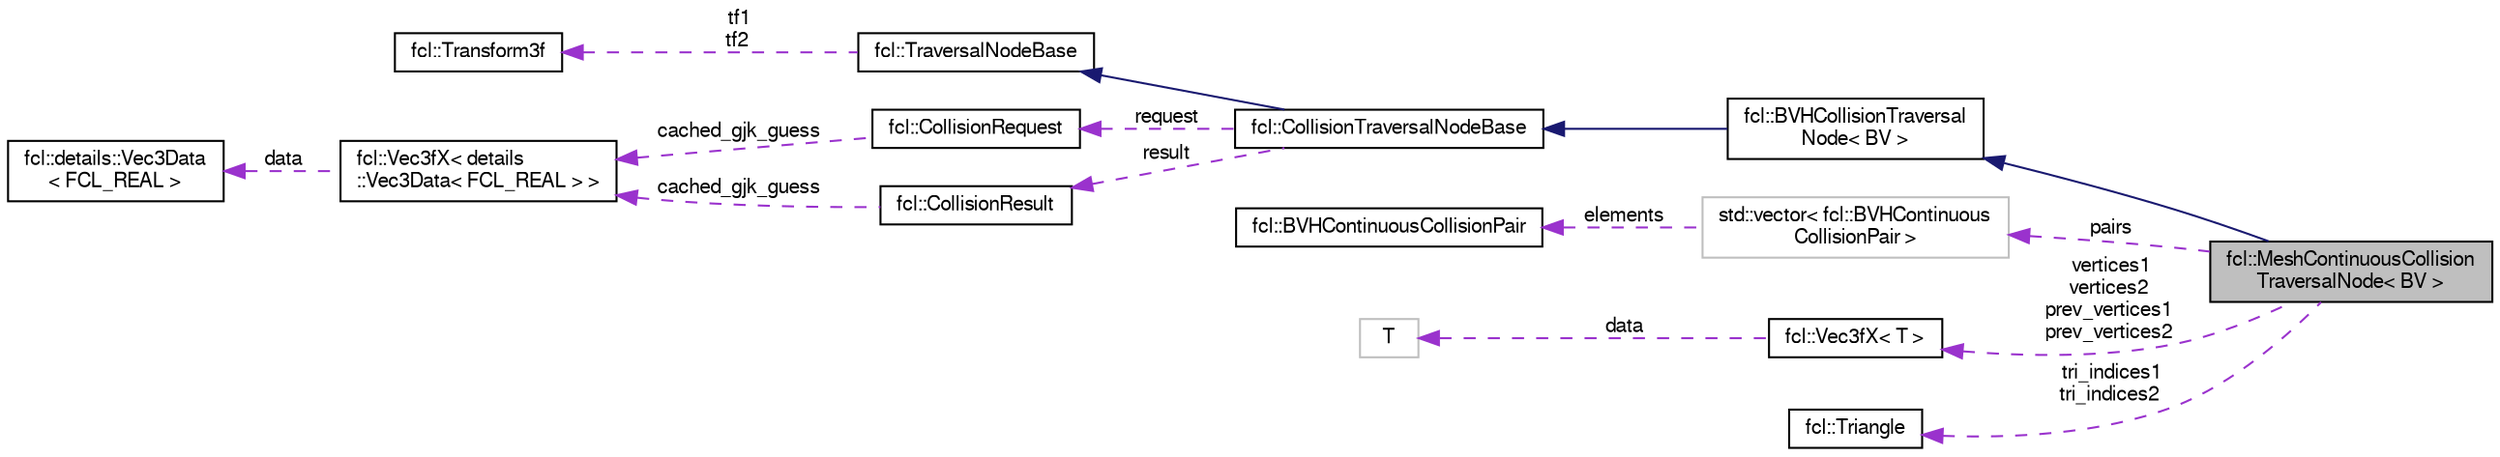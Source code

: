 digraph "fcl::MeshContinuousCollisionTraversalNode&lt; BV &gt;"
{
  edge [fontname="FreeSans",fontsize="10",labelfontname="FreeSans",labelfontsize="10"];
  node [fontname="FreeSans",fontsize="10",shape=record];
  rankdir="LR";
  Node1 [label="fcl::MeshContinuousCollision\lTraversalNode\< BV \>",height=0.2,width=0.4,color="black", fillcolor="grey75", style="filled" fontcolor="black"];
  Node2 -> Node1 [dir="back",color="midnightblue",fontsize="10",style="solid",fontname="FreeSans"];
  Node2 [label="fcl::BVHCollisionTraversal\lNode\< BV \>",height=0.2,width=0.4,color="black", fillcolor="white", style="filled",URL="$a00014.html",tooltip="Traversal node for collision between BVH models. "];
  Node3 -> Node2 [dir="back",color="midnightblue",fontsize="10",style="solid",fontname="FreeSans"];
  Node3 [label="fcl::CollisionTraversalNodeBase",height=0.2,width=0.4,color="black", fillcolor="white", style="filled",URL="$a00032.html",tooltip="Node structure encoding the information required for collision traversal. "];
  Node4 -> Node3 [dir="back",color="midnightblue",fontsize="10",style="solid",fontname="FreeSans"];
  Node4 [label="fcl::TraversalNodeBase",height=0.2,width=0.4,color="black", fillcolor="white", style="filled",URL="$a00214.html",tooltip="Node structure encoding the information required for traversal. "];
  Node5 -> Node4 [dir="back",color="darkorchid3",fontsize="10",style="dashed",label=" tf1\ntf2" ,fontname="FreeSans"];
  Node5 [label="fcl::Transform3f",height=0.2,width=0.4,color="black", fillcolor="white", style="filled",URL="$a00212.html",tooltip="Simple transform class used locally by InterpMotion. "];
  Node6 -> Node3 [dir="back",color="darkorchid3",fontsize="10",style="dashed",label=" request" ,fontname="FreeSans"];
  Node6 [label="fcl::CollisionRequest",height=0.2,width=0.4,color="black", fillcolor="white", style="filled",URL="$a00030.html",tooltip="request to the collision algorithm "];
  Node7 -> Node6 [dir="back",color="darkorchid3",fontsize="10",style="dashed",label=" cached_gjk_guess" ,fontname="FreeSans"];
  Node7 [label="fcl::Vec3fX\< details\l::Vec3Data\< FCL_REAL \> \>",height=0.2,width=0.4,color="black", fillcolor="white", style="filled",URL="$a00223.html"];
  Node8 -> Node7 [dir="back",color="darkorchid3",fontsize="10",style="dashed",label=" data" ,fontname="FreeSans"];
  Node8 [label="fcl::details::Vec3Data\l\< FCL_REAL \>",height=0.2,width=0.4,color="black", fillcolor="white", style="filled",URL="$a00222.html"];
  Node9 -> Node3 [dir="back",color="darkorchid3",fontsize="10",style="dashed",label=" result" ,fontname="FreeSans"];
  Node9 [label="fcl::CollisionResult",height=0.2,width=0.4,color="black", fillcolor="white", style="filled",URL="$a00031.html",tooltip="collision result "];
  Node7 -> Node9 [dir="back",color="darkorchid3",fontsize="10",style="dashed",label=" cached_gjk_guess" ,fontname="FreeSans"];
  Node10 -> Node1 [dir="back",color="darkorchid3",fontsize="10",style="dashed",label=" pairs" ,fontname="FreeSans"];
  Node10 [label="std::vector\< fcl::BVHContinuous\lCollisionPair \>",height=0.2,width=0.4,color="grey75", fillcolor="white", style="filled"];
  Node11 -> Node10 [dir="back",color="darkorchid3",fontsize="10",style="dashed",label=" elements" ,fontname="FreeSans"];
  Node11 [label="fcl::BVHContinuousCollisionPair",height=0.2,width=0.4,color="black", fillcolor="white", style="filled",URL="$a00015.html",tooltip="Traversal node for continuous collision between BVH models. "];
  Node12 -> Node1 [dir="back",color="darkorchid3",fontsize="10",style="dashed",label=" vertices1\nvertices2\nprev_vertices1\nprev_vertices2" ,fontname="FreeSans"];
  Node12 [label="fcl::Vec3fX\< T \>",height=0.2,width=0.4,color="black", fillcolor="white", style="filled",URL="$a00223.html",tooltip="Vector3 class wrapper. The core data is in the template parameter class. "];
  Node13 -> Node12 [dir="back",color="darkorchid3",fontsize="10",style="dashed",label=" data" ,fontname="FreeSans"];
  Node13 [label="T",height=0.2,width=0.4,color="grey75", fillcolor="white", style="filled"];
  Node14 -> Node1 [dir="back",color="darkorchid3",fontsize="10",style="dashed",label=" tri_indices1\ntri_indices2" ,fontname="FreeSans"];
  Node14 [label="fcl::Triangle",height=0.2,width=0.4,color="black", fillcolor="white", style="filled",URL="$a00215.html",tooltip="Triangle with 3 indices for points. "];
}

